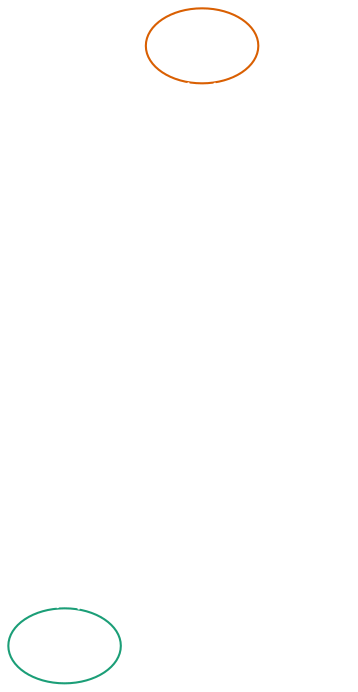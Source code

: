 digraph G {
    dpi=500
    bgcolor="transparent"
    node [colorscheme=dark23]
    edge [colorscheme=dark23]

    edge [color=white]
    node [color=white, fontcolor=white]


    1 -> 2 [dir=none]
    2 -> 3 [dir=none]
    1 -> 4 [dir=none]
    3 -> 4 [dir=none]
    2 -> 5 [dir=none]
    2 -> 6 [dir=none]
    3 -> 6 [dir=none]
    6 -> 5 [dir=none]

    1 [color=2]
    5 [color=1]
}

